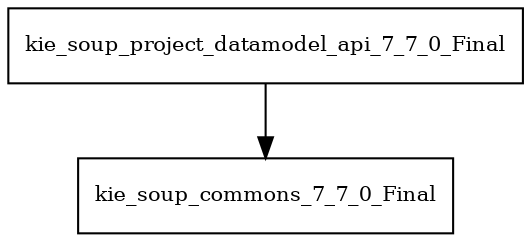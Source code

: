 digraph kie_soup_project_datamodel_api_7_7_0_Final_dependencies {
  node [shape = box, fontsize=10.0];
  kie_soup_project_datamodel_api_7_7_0_Final -> kie_soup_commons_7_7_0_Final;
}
